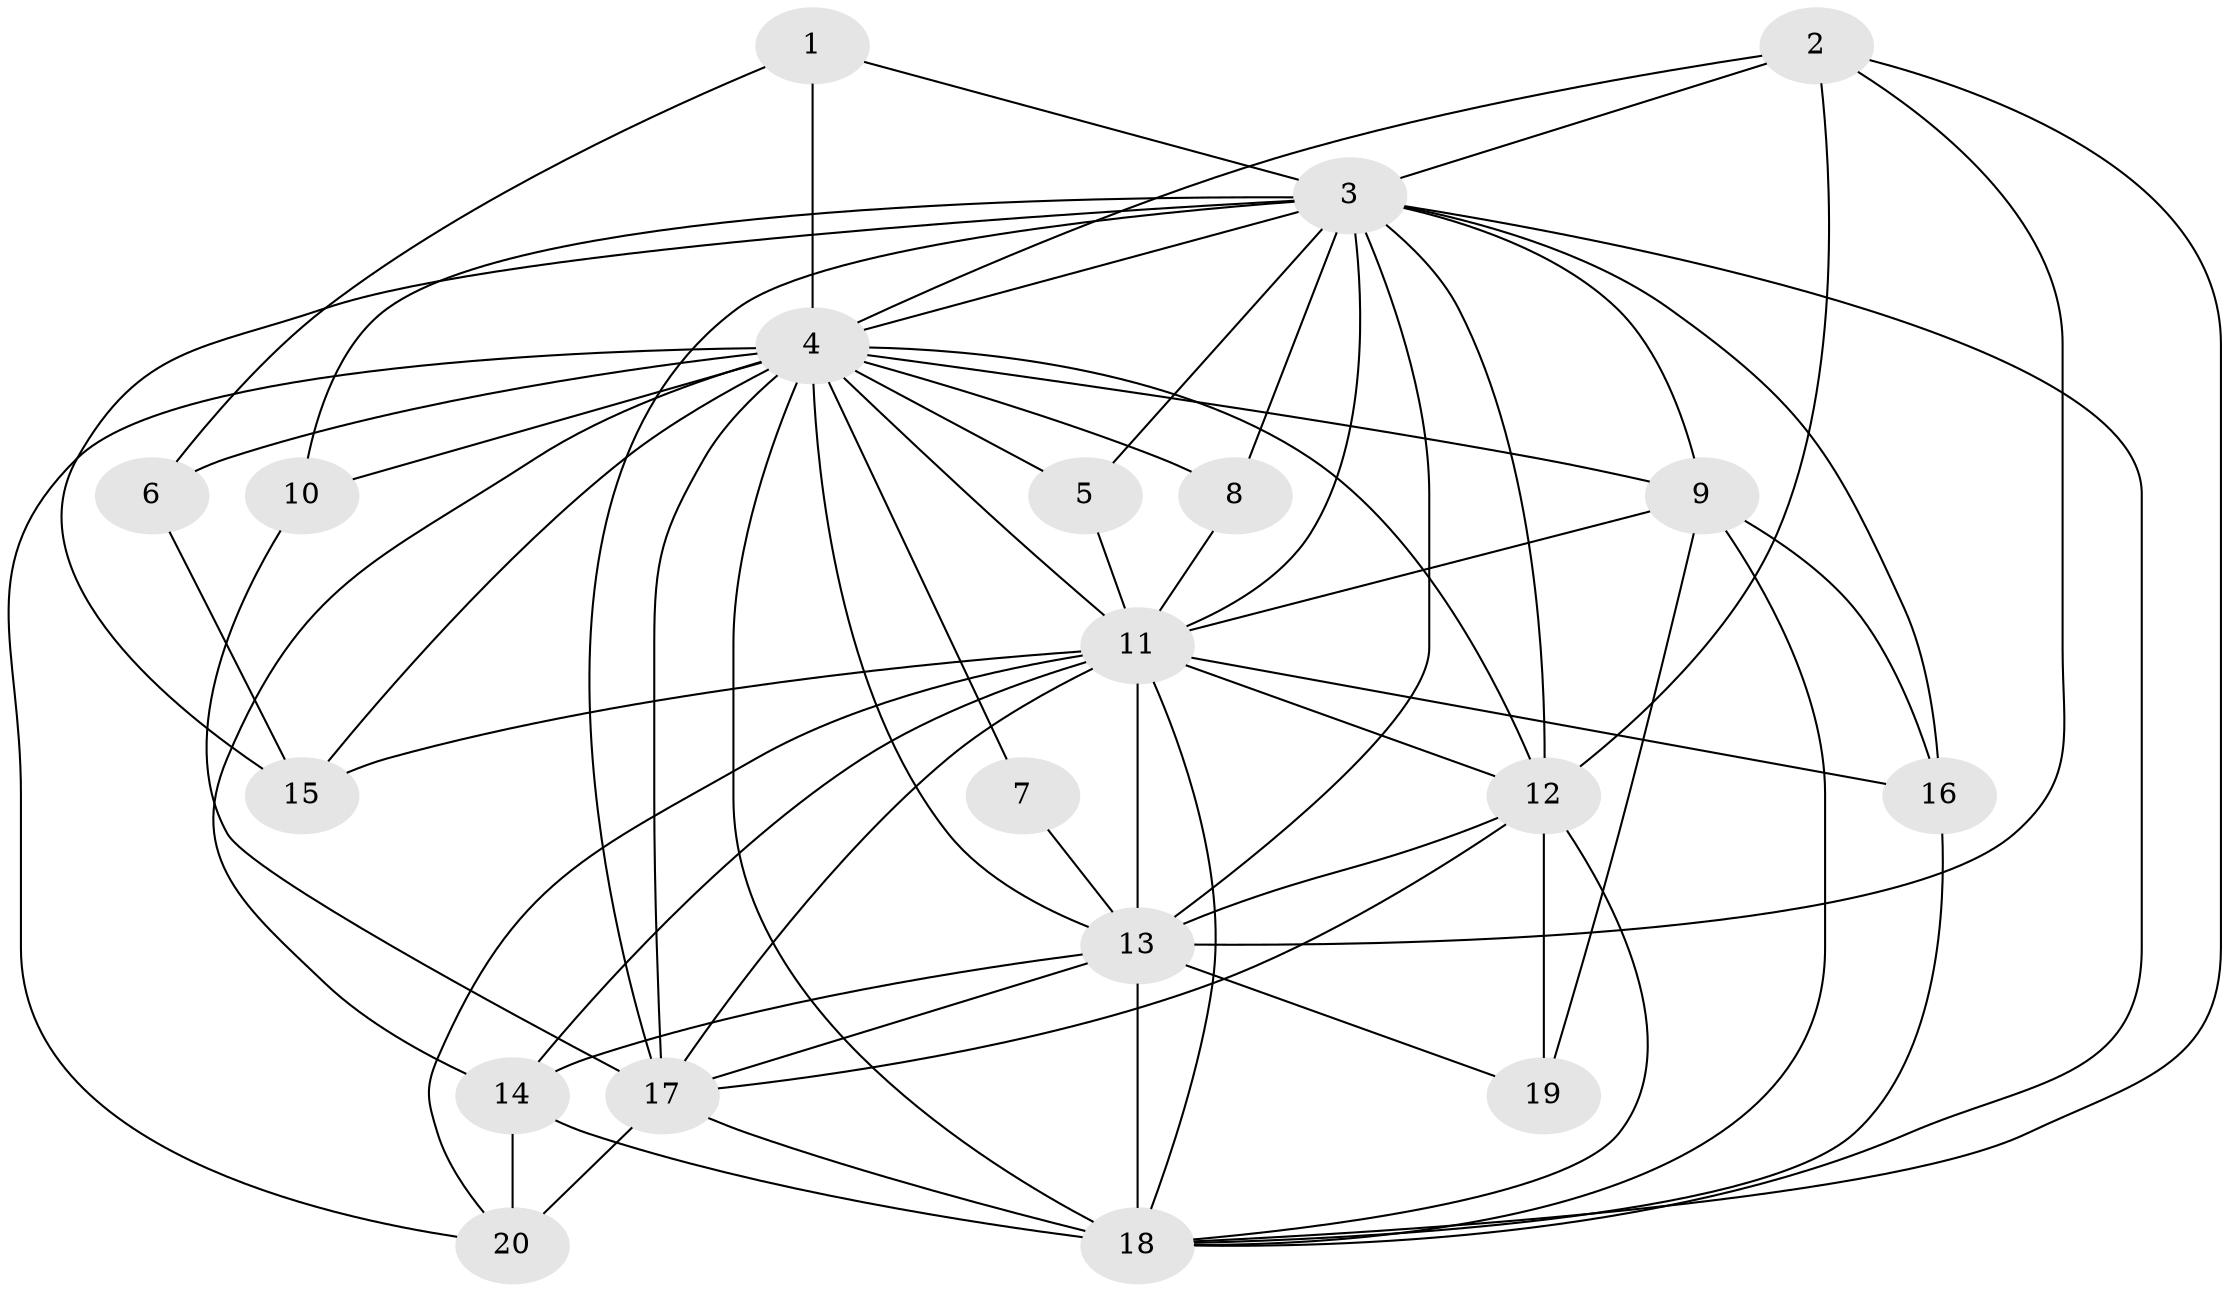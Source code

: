 // original degree distribution, {14: 0.015625, 13: 0.03125, 16: 0.03125, 17: 0.046875, 15: 0.015625, 24: 0.015625, 7: 0.03125, 2: 0.5625, 4: 0.125, 3: 0.109375, 5: 0.015625}
// Generated by graph-tools (version 1.1) at 2025/36/03/04/25 23:36:16]
// undirected, 20 vertices, 64 edges
graph export_dot {
  node [color=gray90,style=filled];
  1;
  2;
  3;
  4;
  5;
  6;
  7;
  8;
  9;
  10;
  11;
  12;
  13;
  14;
  15;
  16;
  17;
  18;
  19;
  20;
  1 -- 3 [weight=1.0];
  1 -- 4 [weight=1.0];
  1 -- 6 [weight=1.0];
  2 -- 3 [weight=1.0];
  2 -- 4 [weight=1.0];
  2 -- 12 [weight=1.0];
  2 -- 13 [weight=1.0];
  2 -- 18 [weight=1.0];
  3 -- 4 [weight=5.0];
  3 -- 5 [weight=1.0];
  3 -- 8 [weight=1.0];
  3 -- 9 [weight=1.0];
  3 -- 10 [weight=1.0];
  3 -- 11 [weight=2.0];
  3 -- 12 [weight=2.0];
  3 -- 13 [weight=4.0];
  3 -- 15 [weight=1.0];
  3 -- 16 [weight=1.0];
  3 -- 17 [weight=3.0];
  3 -- 18 [weight=3.0];
  4 -- 5 [weight=2.0];
  4 -- 6 [weight=2.0];
  4 -- 7 [weight=1.0];
  4 -- 8 [weight=1.0];
  4 -- 9 [weight=1.0];
  4 -- 10 [weight=1.0];
  4 -- 11 [weight=2.0];
  4 -- 12 [weight=3.0];
  4 -- 13 [weight=6.0];
  4 -- 14 [weight=1.0];
  4 -- 15 [weight=3.0];
  4 -- 17 [weight=2.0];
  4 -- 18 [weight=2.0];
  4 -- 20 [weight=1.0];
  5 -- 11 [weight=1.0];
  6 -- 15 [weight=1.0];
  7 -- 13 [weight=2.0];
  8 -- 11 [weight=1.0];
  9 -- 11 [weight=2.0];
  9 -- 16 [weight=1.0];
  9 -- 18 [weight=1.0];
  9 -- 19 [weight=1.0];
  10 -- 17 [weight=1.0];
  11 -- 12 [weight=2.0];
  11 -- 13 [weight=5.0];
  11 -- 14 [weight=1.0];
  11 -- 15 [weight=1.0];
  11 -- 16 [weight=1.0];
  11 -- 17 [weight=1.0];
  11 -- 18 [weight=1.0];
  11 -- 20 [weight=1.0];
  12 -- 13 [weight=2.0];
  12 -- 17 [weight=1.0];
  12 -- 18 [weight=1.0];
  12 -- 19 [weight=1.0];
  13 -- 14 [weight=2.0];
  13 -- 17 [weight=2.0];
  13 -- 18 [weight=4.0];
  13 -- 19 [weight=1.0];
  14 -- 18 [weight=1.0];
  14 -- 20 [weight=2.0];
  16 -- 18 [weight=1.0];
  17 -- 18 [weight=2.0];
  17 -- 20 [weight=1.0];
}
